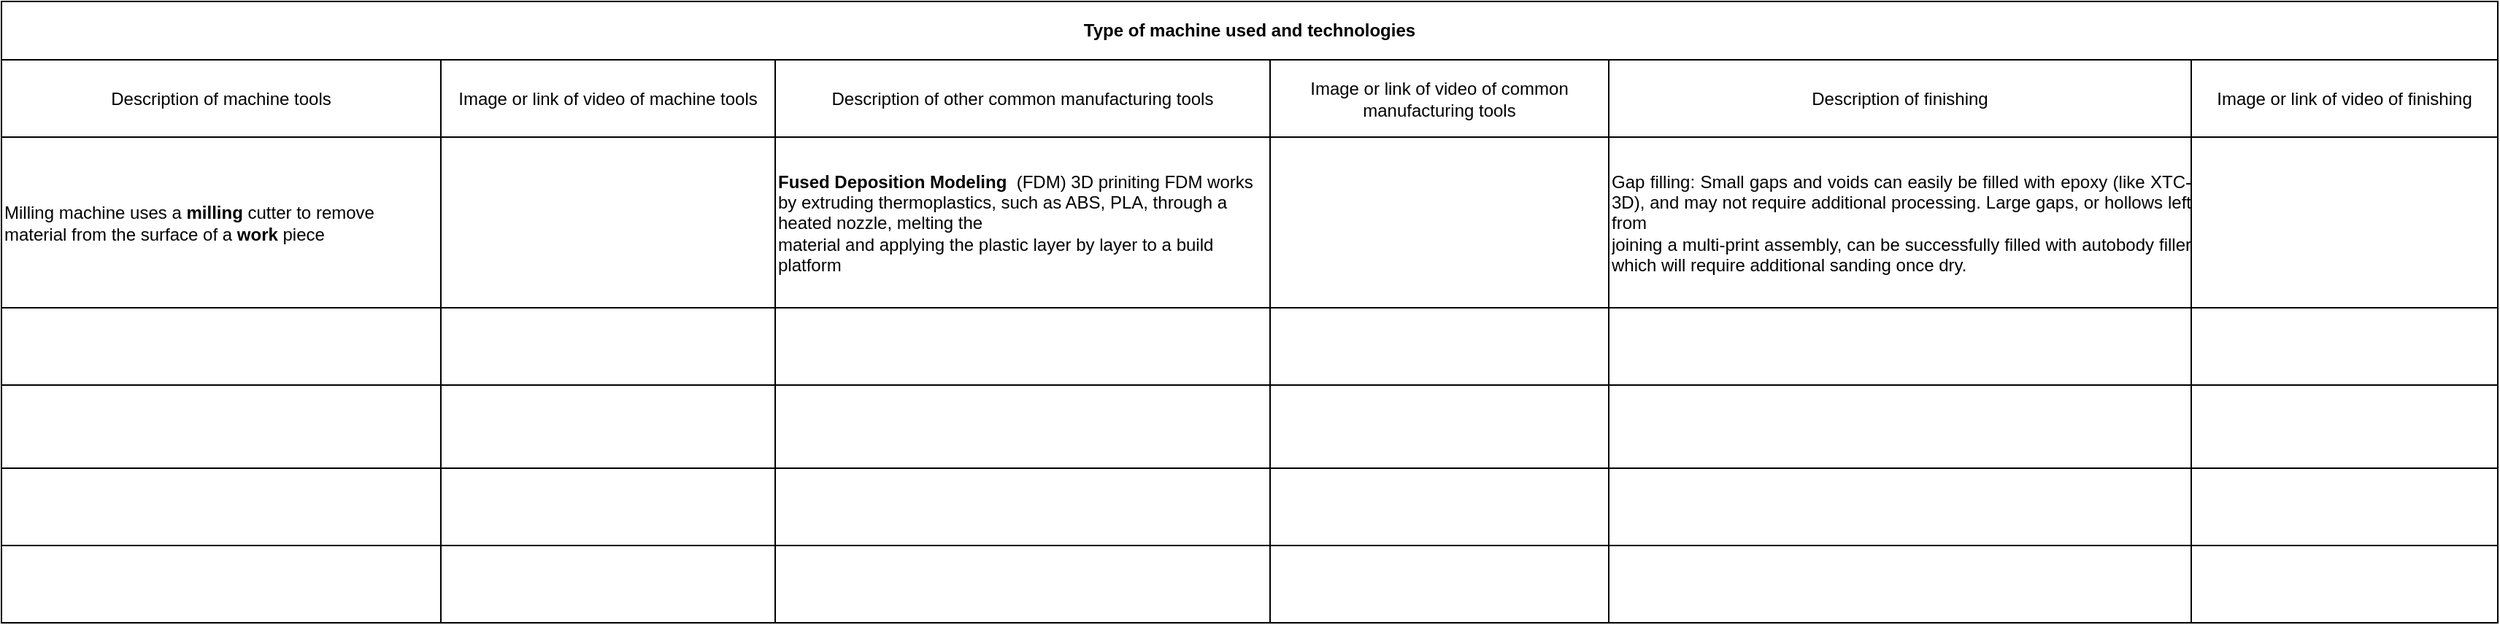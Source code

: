 <mxfile version="14.9.2" type="github">
  <diagram id="nSUky03wP_geeJo8E0sn" name="Page-1">
    <mxGraphModel dx="2013" dy="1820" grid="1" gridSize="10" guides="1" tooltips="1" connect="1" arrows="1" fold="1" page="1" pageScale="1" pageWidth="827" pageHeight="1169" math="0" shadow="0">
      <root>
        <mxCell id="0" />
        <mxCell id="1" parent="0" />
        <mxCell id="g2rxZFlYXXOEhxONH8Ov-4" value="" style="shape=table;startSize=0;container=1;collapsible=0;childLayout=tableLayout;" parent="1" vertex="1">
          <mxGeometry x="-800" y="-1060" width="1710" height="386" as="geometry" />
        </mxCell>
        <mxCell id="g2rxZFlYXXOEhxONH8Ov-5" value="" style="shape=partialRectangle;collapsible=0;dropTarget=0;pointerEvents=0;fillColor=none;top=0;left=0;bottom=0;right=0;points=[[0,0.5],[1,0.5]];portConstraint=eastwest;" parent="g2rxZFlYXXOEhxONH8Ov-4" vertex="1">
          <mxGeometry width="1710" height="53" as="geometry" />
        </mxCell>
        <mxCell id="g2rxZFlYXXOEhxONH8Ov-7" value="Description of machine tools" style="shape=partialRectangle;html=1;whiteSpace=wrap;connectable=0;overflow=hidden;fillColor=none;top=0;left=0;bottom=0;right=0;" parent="g2rxZFlYXXOEhxONH8Ov-5" vertex="1">
          <mxGeometry width="301" height="53" as="geometry" />
        </mxCell>
        <mxCell id="zCwbj56SeMaT4v7JTLCO-1" value="Image or link of video of machine tools" style="shape=partialRectangle;html=1;whiteSpace=wrap;connectable=0;overflow=hidden;fillColor=none;top=0;left=0;bottom=0;right=0;" vertex="1" parent="g2rxZFlYXXOEhxONH8Ov-5">
          <mxGeometry x="301" width="229" height="53" as="geometry" />
        </mxCell>
        <mxCell id="g2rxZFlYXXOEhxONH8Ov-8" value="Description of other common manufacturing tools " style="shape=partialRectangle;html=1;whiteSpace=wrap;connectable=0;overflow=hidden;fillColor=none;top=0;left=0;bottom=0;right=0;" parent="g2rxZFlYXXOEhxONH8Ov-5" vertex="1">
          <mxGeometry x="530" width="339" height="53" as="geometry" />
        </mxCell>
        <mxCell id="zCwbj56SeMaT4v7JTLCO-7" value="Image or link of video of common manufacturing tools" style="shape=partialRectangle;html=1;whiteSpace=wrap;connectable=0;overflow=hidden;fillColor=none;top=0;left=0;bottom=0;right=0;" vertex="1" parent="g2rxZFlYXXOEhxONH8Ov-5">
          <mxGeometry x="869" width="232" height="53" as="geometry" />
        </mxCell>
        <mxCell id="g2rxZFlYXXOEhxONH8Ov-9" value="Description of finishing" style="shape=partialRectangle;html=1;whiteSpace=wrap;connectable=0;overflow=hidden;fillColor=none;top=0;left=0;bottom=0;right=0;" parent="g2rxZFlYXXOEhxONH8Ov-5" vertex="1">
          <mxGeometry x="1101" width="399" height="53" as="geometry" />
        </mxCell>
        <mxCell id="g2rxZFlYXXOEhxONH8Ov-123" value="Image or link of video of finishing" style="shape=partialRectangle;html=1;whiteSpace=wrap;connectable=0;overflow=hidden;fillColor=none;top=0;left=0;bottom=0;right=0;" parent="g2rxZFlYXXOEhxONH8Ov-5" vertex="1">
          <mxGeometry x="1500" width="210" height="53" as="geometry" />
        </mxCell>
        <mxCell id="g2rxZFlYXXOEhxONH8Ov-14" style="shape=partialRectangle;collapsible=0;dropTarget=0;pointerEvents=0;fillColor=none;top=0;left=0;bottom=0;right=0;points=[[0,0.5],[1,0.5]];portConstraint=eastwest;" parent="g2rxZFlYXXOEhxONH8Ov-4" vertex="1">
          <mxGeometry y="53" width="1710" height="117" as="geometry" />
        </mxCell>
        <mxCell id="g2rxZFlYXXOEhxONH8Ov-16" value="&lt;div align=&quot;left&quot;&gt;Milling machine &lt;span class=&quot;ILfuVd NA6bn&quot;&gt;&lt;span class=&quot;hgKElc&quot;&gt; uses a &lt;b&gt;milling&lt;/b&gt; cutter to remove material from the surface of a &lt;b&gt;work&lt;/b&gt; piece&lt;/span&gt;&lt;/span&gt;&lt;/div&gt;" style="shape=partialRectangle;html=1;whiteSpace=wrap;connectable=0;overflow=hidden;fillColor=none;top=0;left=0;bottom=0;right=0;align=left;" parent="g2rxZFlYXXOEhxONH8Ov-14" vertex="1">
          <mxGeometry width="301" height="117" as="geometry" />
        </mxCell>
        <mxCell id="zCwbj56SeMaT4v7JTLCO-2" style="shape=partialRectangle;html=1;whiteSpace=wrap;connectable=0;overflow=hidden;fillColor=none;top=0;left=0;bottom=0;right=0;align=left;" vertex="1" parent="g2rxZFlYXXOEhxONH8Ov-14">
          <mxGeometry x="301" width="229" height="117" as="geometry" />
        </mxCell>
        <mxCell id="g2rxZFlYXXOEhxONH8Ov-17" value="&lt;div align=&quot;left&quot;&gt;&lt;span class=&quot;ILfuVd NA6bn&quot;&gt;&lt;span class=&quot;hgKElc&quot;&gt;&lt;b&gt;Fused Deposition Modeling&amp;nbsp; &lt;/b&gt;&lt;/span&gt;&lt;/span&gt;(&lt;span class=&quot;ILfuVd NA6bn&quot;&gt;&lt;span class=&quot;hgKElc&quot;&gt;FDM) &lt;/span&gt;&lt;/span&gt;3D priniting &lt;span class=&quot;ILfuVd NA6bn&quot;&gt;&lt;span class=&quot;hgKElc&quot;&gt;FDM works by extruding &lt;/span&gt;&lt;/span&gt;&lt;span class=&quot;ILfuVd NA6bn&quot;&gt;&lt;span class=&quot;hgKElc&quot;&gt;thermoplastics, such as ABS, PLA, through a heated nozzle, melting the &lt;/span&gt;&lt;/span&gt;&lt;br&gt;&lt;span class=&quot;ILfuVd NA6bn&quot;&gt;&lt;span class=&quot;hgKElc&quot;&gt;material and applying the plastic layer by layer to a build platform&lt;/span&gt;&lt;/span&gt;&lt;/div&gt;" style="shape=partialRectangle;html=1;whiteSpace=wrap;connectable=0;overflow=hidden;fillColor=none;top=0;left=0;bottom=0;right=0;align=left;" parent="g2rxZFlYXXOEhxONH8Ov-14" vertex="1">
          <mxGeometry x="530" width="339" height="117" as="geometry" />
        </mxCell>
        <mxCell id="zCwbj56SeMaT4v7JTLCO-8" style="shape=partialRectangle;html=1;whiteSpace=wrap;connectable=0;overflow=hidden;fillColor=none;top=0;left=0;bottom=0;right=0;align=left;" vertex="1" parent="g2rxZFlYXXOEhxONH8Ov-14">
          <mxGeometry x="869" width="232" height="117" as="geometry" />
        </mxCell>
        <mxCell id="g2rxZFlYXXOEhxONH8Ov-18" value="&lt;div align=&quot;justify&quot;&gt;Gap filling: Small gaps and voids can easily be filled with epoxy (like XTC-3D), and may not require additional processing. Large gaps, or hollows left from &lt;br&gt;joining a multi-print assembly, can be successfully filled with autobody filler which will require additional sanding once dry. &lt;/div&gt;" style="shape=partialRectangle;html=1;whiteSpace=wrap;connectable=0;overflow=hidden;fillColor=none;top=0;left=0;bottom=0;right=0;align=left;" parent="g2rxZFlYXXOEhxONH8Ov-14" vertex="1">
          <mxGeometry x="1101" width="399" height="117" as="geometry" />
        </mxCell>
        <mxCell id="g2rxZFlYXXOEhxONH8Ov-124" style="shape=partialRectangle;html=1;whiteSpace=wrap;connectable=0;overflow=hidden;fillColor=none;top=0;left=0;bottom=0;right=0;" parent="g2rxZFlYXXOEhxONH8Ov-14" vertex="1">
          <mxGeometry x="1500" width="210" height="117" as="geometry" />
        </mxCell>
        <mxCell id="g2rxZFlYXXOEhxONH8Ov-23" style="shape=partialRectangle;collapsible=0;dropTarget=0;pointerEvents=0;fillColor=none;top=0;left=0;bottom=0;right=0;points=[[0,0.5],[1,0.5]];portConstraint=eastwest;" parent="g2rxZFlYXXOEhxONH8Ov-4" vertex="1">
          <mxGeometry y="170" width="1710" height="53" as="geometry" />
        </mxCell>
        <mxCell id="g2rxZFlYXXOEhxONH8Ov-25" style="shape=partialRectangle;html=1;whiteSpace=wrap;connectable=0;overflow=hidden;fillColor=none;top=0;left=0;bottom=0;right=0;" parent="g2rxZFlYXXOEhxONH8Ov-23" vertex="1">
          <mxGeometry width="301" height="53" as="geometry" />
        </mxCell>
        <mxCell id="zCwbj56SeMaT4v7JTLCO-3" style="shape=partialRectangle;html=1;whiteSpace=wrap;connectable=0;overflow=hidden;fillColor=none;top=0;left=0;bottom=0;right=0;" vertex="1" parent="g2rxZFlYXXOEhxONH8Ov-23">
          <mxGeometry x="301" width="229" height="53" as="geometry" />
        </mxCell>
        <mxCell id="g2rxZFlYXXOEhxONH8Ov-26" style="shape=partialRectangle;html=1;whiteSpace=wrap;connectable=0;overflow=hidden;fillColor=none;top=0;left=0;bottom=0;right=0;" parent="g2rxZFlYXXOEhxONH8Ov-23" vertex="1">
          <mxGeometry x="530" width="339" height="53" as="geometry" />
        </mxCell>
        <mxCell id="zCwbj56SeMaT4v7JTLCO-9" style="shape=partialRectangle;html=1;whiteSpace=wrap;connectable=0;overflow=hidden;fillColor=none;top=0;left=0;bottom=0;right=0;" vertex="1" parent="g2rxZFlYXXOEhxONH8Ov-23">
          <mxGeometry x="869" width="232" height="53" as="geometry" />
        </mxCell>
        <mxCell id="g2rxZFlYXXOEhxONH8Ov-27" style="shape=partialRectangle;html=1;whiteSpace=wrap;connectable=0;overflow=hidden;fillColor=none;top=0;left=0;bottom=0;right=0;" parent="g2rxZFlYXXOEhxONH8Ov-23" vertex="1">
          <mxGeometry x="1101" width="399" height="53" as="geometry" />
        </mxCell>
        <mxCell id="g2rxZFlYXXOEhxONH8Ov-125" style="shape=partialRectangle;html=1;whiteSpace=wrap;connectable=0;overflow=hidden;fillColor=none;top=0;left=0;bottom=0;right=0;" parent="g2rxZFlYXXOEhxONH8Ov-23" vertex="1">
          <mxGeometry x="1500" width="210" height="53" as="geometry" />
        </mxCell>
        <mxCell id="g2rxZFlYXXOEhxONH8Ov-32" value="" style="shape=partialRectangle;collapsible=0;dropTarget=0;pointerEvents=0;fillColor=none;top=0;left=0;bottom=0;right=0;points=[[0,0.5],[1,0.5]];portConstraint=eastwest;" parent="g2rxZFlYXXOEhxONH8Ov-4" vertex="1">
          <mxGeometry y="223" width="1710" height="57" as="geometry" />
        </mxCell>
        <mxCell id="g2rxZFlYXXOEhxONH8Ov-34" style="shape=partialRectangle;html=1;whiteSpace=wrap;connectable=0;overflow=hidden;fillColor=none;top=0;left=0;bottom=0;right=0;" parent="g2rxZFlYXXOEhxONH8Ov-32" vertex="1">
          <mxGeometry width="301" height="57" as="geometry" />
        </mxCell>
        <mxCell id="zCwbj56SeMaT4v7JTLCO-4" style="shape=partialRectangle;html=1;whiteSpace=wrap;connectable=0;overflow=hidden;fillColor=none;top=0;left=0;bottom=0;right=0;" vertex="1" parent="g2rxZFlYXXOEhxONH8Ov-32">
          <mxGeometry x="301" width="229" height="57" as="geometry" />
        </mxCell>
        <mxCell id="g2rxZFlYXXOEhxONH8Ov-35" style="shape=partialRectangle;html=1;whiteSpace=wrap;connectable=0;overflow=hidden;fillColor=none;top=0;left=0;bottom=0;right=0;" parent="g2rxZFlYXXOEhxONH8Ov-32" vertex="1">
          <mxGeometry x="530" width="339" height="57" as="geometry" />
        </mxCell>
        <mxCell id="zCwbj56SeMaT4v7JTLCO-10" style="shape=partialRectangle;html=1;whiteSpace=wrap;connectable=0;overflow=hidden;fillColor=none;top=0;left=0;bottom=0;right=0;" vertex="1" parent="g2rxZFlYXXOEhxONH8Ov-32">
          <mxGeometry x="869" width="232" height="57" as="geometry" />
        </mxCell>
        <mxCell id="g2rxZFlYXXOEhxONH8Ov-36" style="shape=partialRectangle;html=1;whiteSpace=wrap;connectable=0;overflow=hidden;fillColor=none;top=0;left=0;bottom=0;right=0;" parent="g2rxZFlYXXOEhxONH8Ov-32" vertex="1">
          <mxGeometry x="1101" width="399" height="57" as="geometry" />
        </mxCell>
        <mxCell id="g2rxZFlYXXOEhxONH8Ov-126" style="shape=partialRectangle;html=1;whiteSpace=wrap;connectable=0;overflow=hidden;fillColor=none;top=0;left=0;bottom=0;right=0;" parent="g2rxZFlYXXOEhxONH8Ov-32" vertex="1">
          <mxGeometry x="1500" width="210" height="57" as="geometry" />
        </mxCell>
        <mxCell id="g2rxZFlYXXOEhxONH8Ov-41" value="" style="shape=partialRectangle;collapsible=0;dropTarget=0;pointerEvents=0;fillColor=none;top=0;left=0;bottom=0;right=0;points=[[0,0.5],[1,0.5]];portConstraint=eastwest;" parent="g2rxZFlYXXOEhxONH8Ov-4" vertex="1">
          <mxGeometry y="280" width="1710" height="53" as="geometry" />
        </mxCell>
        <mxCell id="g2rxZFlYXXOEhxONH8Ov-43" style="shape=partialRectangle;html=1;whiteSpace=wrap;connectable=0;overflow=hidden;fillColor=none;top=0;left=0;bottom=0;right=0;" parent="g2rxZFlYXXOEhxONH8Ov-41" vertex="1">
          <mxGeometry width="301" height="53" as="geometry" />
        </mxCell>
        <mxCell id="zCwbj56SeMaT4v7JTLCO-5" style="shape=partialRectangle;html=1;whiteSpace=wrap;connectable=0;overflow=hidden;fillColor=none;top=0;left=0;bottom=0;right=0;" vertex="1" parent="g2rxZFlYXXOEhxONH8Ov-41">
          <mxGeometry x="301" width="229" height="53" as="geometry" />
        </mxCell>
        <mxCell id="g2rxZFlYXXOEhxONH8Ov-44" style="shape=partialRectangle;html=1;whiteSpace=wrap;connectable=0;overflow=hidden;fillColor=none;top=0;left=0;bottom=0;right=0;" parent="g2rxZFlYXXOEhxONH8Ov-41" vertex="1">
          <mxGeometry x="530" width="339" height="53" as="geometry" />
        </mxCell>
        <mxCell id="zCwbj56SeMaT4v7JTLCO-11" style="shape=partialRectangle;html=1;whiteSpace=wrap;connectable=0;overflow=hidden;fillColor=none;top=0;left=0;bottom=0;right=0;" vertex="1" parent="g2rxZFlYXXOEhxONH8Ov-41">
          <mxGeometry x="869" width="232" height="53" as="geometry" />
        </mxCell>
        <mxCell id="g2rxZFlYXXOEhxONH8Ov-45" style="shape=partialRectangle;html=1;whiteSpace=wrap;connectable=0;overflow=hidden;fillColor=none;top=0;left=0;bottom=0;right=0;" parent="g2rxZFlYXXOEhxONH8Ov-41" vertex="1">
          <mxGeometry x="1101" width="399" height="53" as="geometry" />
        </mxCell>
        <mxCell id="g2rxZFlYXXOEhxONH8Ov-127" style="shape=partialRectangle;html=1;whiteSpace=wrap;connectable=0;overflow=hidden;fillColor=none;top=0;left=0;bottom=0;right=0;" parent="g2rxZFlYXXOEhxONH8Ov-41" vertex="1">
          <mxGeometry x="1500" width="210" height="53" as="geometry" />
        </mxCell>
        <mxCell id="g2rxZFlYXXOEhxONH8Ov-50" value="" style="shape=partialRectangle;collapsible=0;dropTarget=0;pointerEvents=0;fillColor=none;top=0;left=0;bottom=0;right=0;points=[[0,0.5],[1,0.5]];portConstraint=eastwest;" parent="g2rxZFlYXXOEhxONH8Ov-4" vertex="1">
          <mxGeometry y="333" width="1710" height="53" as="geometry" />
        </mxCell>
        <mxCell id="g2rxZFlYXXOEhxONH8Ov-52" style="shape=partialRectangle;html=1;whiteSpace=wrap;connectable=0;overflow=hidden;fillColor=none;top=0;left=0;bottom=0;right=0;" parent="g2rxZFlYXXOEhxONH8Ov-50" vertex="1">
          <mxGeometry width="301" height="53" as="geometry" />
        </mxCell>
        <mxCell id="zCwbj56SeMaT4v7JTLCO-6" style="shape=partialRectangle;html=1;whiteSpace=wrap;connectable=0;overflow=hidden;fillColor=none;top=0;left=0;bottom=0;right=0;" vertex="1" parent="g2rxZFlYXXOEhxONH8Ov-50">
          <mxGeometry x="301" width="229" height="53" as="geometry" />
        </mxCell>
        <mxCell id="g2rxZFlYXXOEhxONH8Ov-53" style="shape=partialRectangle;html=1;whiteSpace=wrap;connectable=0;overflow=hidden;fillColor=none;top=0;left=0;bottom=0;right=0;" parent="g2rxZFlYXXOEhxONH8Ov-50" vertex="1">
          <mxGeometry x="530" width="339" height="53" as="geometry" />
        </mxCell>
        <mxCell id="zCwbj56SeMaT4v7JTLCO-12" style="shape=partialRectangle;html=1;whiteSpace=wrap;connectable=0;overflow=hidden;fillColor=none;top=0;left=0;bottom=0;right=0;" vertex="1" parent="g2rxZFlYXXOEhxONH8Ov-50">
          <mxGeometry x="869" width="232" height="53" as="geometry" />
        </mxCell>
        <mxCell id="g2rxZFlYXXOEhxONH8Ov-54" style="shape=partialRectangle;html=1;whiteSpace=wrap;connectable=0;overflow=hidden;fillColor=none;top=0;left=0;bottom=0;right=0;" parent="g2rxZFlYXXOEhxONH8Ov-50" vertex="1">
          <mxGeometry x="1101" width="399" height="53" as="geometry" />
        </mxCell>
        <mxCell id="g2rxZFlYXXOEhxONH8Ov-128" style="shape=partialRectangle;html=1;whiteSpace=wrap;connectable=0;overflow=hidden;fillColor=none;top=0;left=0;bottom=0;right=0;" parent="g2rxZFlYXXOEhxONH8Ov-50" vertex="1">
          <mxGeometry x="1500" width="210" height="53" as="geometry" />
        </mxCell>
        <mxCell id="g2rxZFlYXXOEhxONH8Ov-102" value="&lt;b&gt;Type of machine used and technologies&lt;/b&gt;" style="rounded=0;whiteSpace=wrap;html=1;" parent="1" vertex="1">
          <mxGeometry x="-800" y="-1100" width="1710" height="40" as="geometry" />
        </mxCell>
      </root>
    </mxGraphModel>
  </diagram>
</mxfile>
